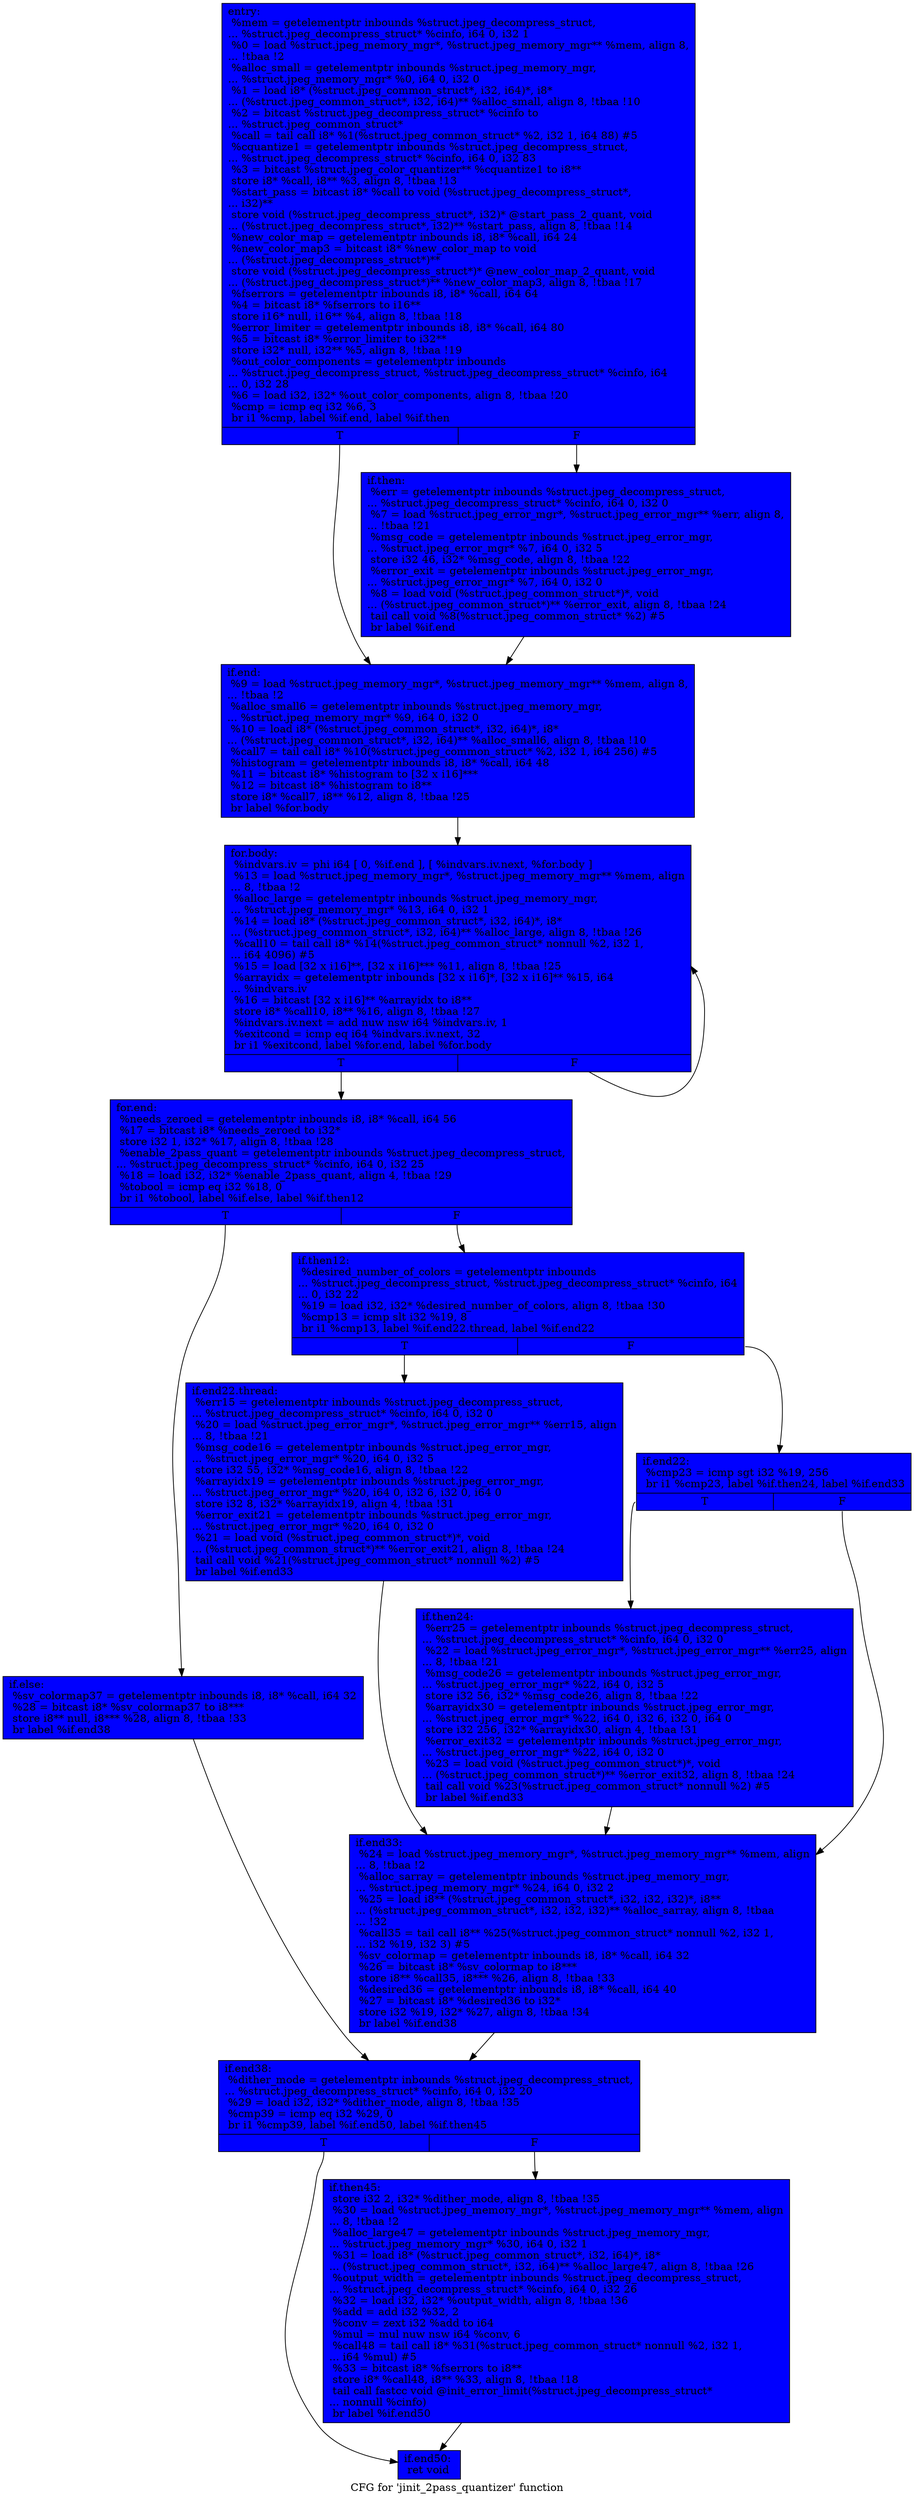 digraph "CFG for 'jinit_2pass_quantizer' function" {
	label="CFG for 'jinit_2pass_quantizer' function";

	Node0x62598d0 [shape=record, style = filled, fillcolor = blue, label="{entry:\l  %mem = getelementptr inbounds %struct.jpeg_decompress_struct,\l... %struct.jpeg_decompress_struct* %cinfo, i64 0, i32 1\l  %0 = load %struct.jpeg_memory_mgr*, %struct.jpeg_memory_mgr** %mem, align 8,\l... !tbaa !2\l  %alloc_small = getelementptr inbounds %struct.jpeg_memory_mgr,\l... %struct.jpeg_memory_mgr* %0, i64 0, i32 0\l  %1 = load i8* (%struct.jpeg_common_struct*, i32, i64)*, i8*\l... (%struct.jpeg_common_struct*, i32, i64)** %alloc_small, align 8, !tbaa !10\l  %2 = bitcast %struct.jpeg_decompress_struct* %cinfo to\l... %struct.jpeg_common_struct*\l  %call = tail call i8* %1(%struct.jpeg_common_struct* %2, i32 1, i64 88) #5\l  %cquantize1 = getelementptr inbounds %struct.jpeg_decompress_struct,\l... %struct.jpeg_decompress_struct* %cinfo, i64 0, i32 83\l  %3 = bitcast %struct.jpeg_color_quantizer** %cquantize1 to i8**\l  store i8* %call, i8** %3, align 8, !tbaa !13\l  %start_pass = bitcast i8* %call to void (%struct.jpeg_decompress_struct*,\l... i32)**\l  store void (%struct.jpeg_decompress_struct*, i32)* @start_pass_2_quant, void\l... (%struct.jpeg_decompress_struct*, i32)** %start_pass, align 8, !tbaa !14\l  %new_color_map = getelementptr inbounds i8, i8* %call, i64 24\l  %new_color_map3 = bitcast i8* %new_color_map to void\l... (%struct.jpeg_decompress_struct*)**\l  store void (%struct.jpeg_decompress_struct*)* @new_color_map_2_quant, void\l... (%struct.jpeg_decompress_struct*)** %new_color_map3, align 8, !tbaa !17\l  %fserrors = getelementptr inbounds i8, i8* %call, i64 64\l  %4 = bitcast i8* %fserrors to i16**\l  store i16* null, i16** %4, align 8, !tbaa !18\l  %error_limiter = getelementptr inbounds i8, i8* %call, i64 80\l  %5 = bitcast i8* %error_limiter to i32**\l  store i32* null, i32** %5, align 8, !tbaa !19\l  %out_color_components = getelementptr inbounds\l... %struct.jpeg_decompress_struct, %struct.jpeg_decompress_struct* %cinfo, i64\l... 0, i32 28\l  %6 = load i32, i32* %out_color_components, align 8, !tbaa !20\l  %cmp = icmp eq i32 %6, 3\l  br i1 %cmp, label %if.end, label %if.then\l|{<s0>T|<s1>F}}"];
	Node0x62598d0:s0 -> Node0x62574f0;
	Node0x62598d0:s1 -> Node0x625d260;
	Node0x625d260 [shape=record, style = filled, fillcolor = blue, label="{if.then:                                          \l  %err = getelementptr inbounds %struct.jpeg_decompress_struct,\l... %struct.jpeg_decompress_struct* %cinfo, i64 0, i32 0\l  %7 = load %struct.jpeg_error_mgr*, %struct.jpeg_error_mgr** %err, align 8,\l... !tbaa !21\l  %msg_code = getelementptr inbounds %struct.jpeg_error_mgr,\l... %struct.jpeg_error_mgr* %7, i64 0, i32 5\l  store i32 46, i32* %msg_code, align 8, !tbaa !22\l  %error_exit = getelementptr inbounds %struct.jpeg_error_mgr,\l... %struct.jpeg_error_mgr* %7, i64 0, i32 0\l  %8 = load void (%struct.jpeg_common_struct*)*, void\l... (%struct.jpeg_common_struct*)** %error_exit, align 8, !tbaa !24\l  tail call void %8(%struct.jpeg_common_struct* %2) #5\l  br label %if.end\l}"];
	Node0x625d260 -> Node0x62574f0;
	Node0x62574f0 [shape=record, style = filled, fillcolor = blue, label="{if.end:                                           \l  %9 = load %struct.jpeg_memory_mgr*, %struct.jpeg_memory_mgr** %mem, align 8,\l... !tbaa !2\l  %alloc_small6 = getelementptr inbounds %struct.jpeg_memory_mgr,\l... %struct.jpeg_memory_mgr* %9, i64 0, i32 0\l  %10 = load i8* (%struct.jpeg_common_struct*, i32, i64)*, i8*\l... (%struct.jpeg_common_struct*, i32, i64)** %alloc_small6, align 8, !tbaa !10\l  %call7 = tail call i8* %10(%struct.jpeg_common_struct* %2, i32 1, i64 256) #5\l  %histogram = getelementptr inbounds i8, i8* %call, i64 48\l  %11 = bitcast i8* %histogram to [32 x i16]***\l  %12 = bitcast i8* %histogram to i8**\l  store i8* %call7, i8** %12, align 8, !tbaa !25\l  br label %for.body\l}"];
	Node0x62574f0 -> Node0x625ee90;
	Node0x625ee90 [shape=record, style = filled, fillcolor = blue, label="{for.body:                                         \l  %indvars.iv = phi i64 [ 0, %if.end ], [ %indvars.iv.next, %for.body ]\l  %13 = load %struct.jpeg_memory_mgr*, %struct.jpeg_memory_mgr** %mem, align\l... 8, !tbaa !2\l  %alloc_large = getelementptr inbounds %struct.jpeg_memory_mgr,\l... %struct.jpeg_memory_mgr* %13, i64 0, i32 1\l  %14 = load i8* (%struct.jpeg_common_struct*, i32, i64)*, i8*\l... (%struct.jpeg_common_struct*, i32, i64)** %alloc_large, align 8, !tbaa !26\l  %call10 = tail call i8* %14(%struct.jpeg_common_struct* nonnull %2, i32 1,\l... i64 4096) #5\l  %15 = load [32 x i16]**, [32 x i16]*** %11, align 8, !tbaa !25\l  %arrayidx = getelementptr inbounds [32 x i16]*, [32 x i16]** %15, i64\l... %indvars.iv\l  %16 = bitcast [32 x i16]** %arrayidx to i8**\l  store i8* %call10, i8** %16, align 8, !tbaa !27\l  %indvars.iv.next = add nuw nsw i64 %indvars.iv, 1\l  %exitcond = icmp eq i64 %indvars.iv.next, 32\l  br i1 %exitcond, label %for.end, label %for.body\l|{<s0>T|<s1>F}}"];
	Node0x625ee90:s0 -> Node0x62602b0;
	Node0x625ee90:s1 -> Node0x625ee90;
	Node0x62602b0 [shape=record, style = filled, fillcolor = blue, label="{for.end:                                          \l  %needs_zeroed = getelementptr inbounds i8, i8* %call, i64 56\l  %17 = bitcast i8* %needs_zeroed to i32*\l  store i32 1, i32* %17, align 8, !tbaa !28\l  %enable_2pass_quant = getelementptr inbounds %struct.jpeg_decompress_struct,\l... %struct.jpeg_decompress_struct* %cinfo, i64 0, i32 25\l  %18 = load i32, i32* %enable_2pass_quant, align 4, !tbaa !29\l  %tobool = icmp eq i32 %18, 0\l  br i1 %tobool, label %if.else, label %if.then12\l|{<s0>T|<s1>F}}"];
	Node0x62602b0:s0 -> Node0x6260a00;
	Node0x62602b0:s1 -> Node0x6260ad0;
	Node0x6260ad0 [shape=record, style = filled, fillcolor = blue, label="{if.then12:                                        \l  %desired_number_of_colors = getelementptr inbounds\l... %struct.jpeg_decompress_struct, %struct.jpeg_decompress_struct* %cinfo, i64\l... 0, i32 22\l  %19 = load i32, i32* %desired_number_of_colors, align 8, !tbaa !30\l  %cmp13 = icmp slt i32 %19, 8\l  br i1 %cmp13, label %if.end22.thread, label %if.end22\l|{<s0>T|<s1>F}}"];
	Node0x6260ad0:s0 -> Node0x6260f70;
	Node0x6260ad0:s1 -> Node0x6261020;
	Node0x6260f70 [shape=record, style = filled, fillcolor = blue, label="{if.end22.thread:                                  \l  %err15 = getelementptr inbounds %struct.jpeg_decompress_struct,\l... %struct.jpeg_decompress_struct* %cinfo, i64 0, i32 0\l  %20 = load %struct.jpeg_error_mgr*, %struct.jpeg_error_mgr** %err15, align\l... 8, !tbaa !21\l  %msg_code16 = getelementptr inbounds %struct.jpeg_error_mgr,\l... %struct.jpeg_error_mgr* %20, i64 0, i32 5\l  store i32 55, i32* %msg_code16, align 8, !tbaa !22\l  %arrayidx19 = getelementptr inbounds %struct.jpeg_error_mgr,\l... %struct.jpeg_error_mgr* %20, i64 0, i32 6, i32 0, i64 0\l  store i32 8, i32* %arrayidx19, align 4, !tbaa !31\l  %error_exit21 = getelementptr inbounds %struct.jpeg_error_mgr,\l... %struct.jpeg_error_mgr* %20, i64 0, i32 0\l  %21 = load void (%struct.jpeg_common_struct*)*, void\l... (%struct.jpeg_common_struct*)** %error_exit21, align 8, !tbaa !24\l  tail call void %21(%struct.jpeg_common_struct* nonnull %2) #5\l  br label %if.end33\l}"];
	Node0x6260f70 -> Node0x6262b20;
	Node0x6261020 [shape=record, style = filled, fillcolor = blue, label="{if.end22:                                         \l  %cmp23 = icmp sgt i32 %19, 256\l  br i1 %cmp23, label %if.then24, label %if.end33\l|{<s0>T|<s1>F}}"];
	Node0x6261020:s0 -> Node0x6262d20;
	Node0x6261020:s1 -> Node0x6262b20;
	Node0x6262d20 [shape=record, style = filled, fillcolor = blue, label="{if.then24:                                        \l  %err25 = getelementptr inbounds %struct.jpeg_decompress_struct,\l... %struct.jpeg_decompress_struct* %cinfo, i64 0, i32 0\l  %22 = load %struct.jpeg_error_mgr*, %struct.jpeg_error_mgr** %err25, align\l... 8, !tbaa !21\l  %msg_code26 = getelementptr inbounds %struct.jpeg_error_mgr,\l... %struct.jpeg_error_mgr* %22, i64 0, i32 5\l  store i32 56, i32* %msg_code26, align 8, !tbaa !22\l  %arrayidx30 = getelementptr inbounds %struct.jpeg_error_mgr,\l... %struct.jpeg_error_mgr* %22, i64 0, i32 6, i32 0, i64 0\l  store i32 256, i32* %arrayidx30, align 4, !tbaa !31\l  %error_exit32 = getelementptr inbounds %struct.jpeg_error_mgr,\l... %struct.jpeg_error_mgr* %22, i64 0, i32 0\l  %23 = load void (%struct.jpeg_common_struct*)*, void\l... (%struct.jpeg_common_struct*)** %error_exit32, align 8, !tbaa !24\l  tail call void %23(%struct.jpeg_common_struct* nonnull %2) #5\l  br label %if.end33\l}"];
	Node0x6262d20 -> Node0x6262b20;
	Node0x6262b20 [shape=record, style = filled, fillcolor = blue, label="{if.end33:                                         \l  %24 = load %struct.jpeg_memory_mgr*, %struct.jpeg_memory_mgr** %mem, align\l... 8, !tbaa !2\l  %alloc_sarray = getelementptr inbounds %struct.jpeg_memory_mgr,\l... %struct.jpeg_memory_mgr* %24, i64 0, i32 2\l  %25 = load i8** (%struct.jpeg_common_struct*, i32, i32, i32)*, i8**\l... (%struct.jpeg_common_struct*, i32, i32, i32)** %alloc_sarray, align 8, !tbaa\l... !32\l  %call35 = tail call i8** %25(%struct.jpeg_common_struct* nonnull %2, i32 1,\l... i32 %19, i32 3) #5\l  %sv_colormap = getelementptr inbounds i8, i8* %call, i64 32\l  %26 = bitcast i8* %sv_colormap to i8***\l  store i8** %call35, i8*** %26, align 8, !tbaa !33\l  %desired36 = getelementptr inbounds i8, i8* %call, i64 40\l  %27 = bitcast i8* %desired36 to i32*\l  store i32 %19, i32* %27, align 8, !tbaa !34\l  br label %if.end38\l}"];
	Node0x6262b20 -> Node0x6264b80;
	Node0x6260a00 [shape=record, style = filled, fillcolor = blue, label="{if.else:                                          \l  %sv_colormap37 = getelementptr inbounds i8, i8* %call, i64 32\l  %28 = bitcast i8* %sv_colormap37 to i8***\l  store i8** null, i8*** %28, align 8, !tbaa !33\l  br label %if.end38\l}"];
	Node0x6260a00 -> Node0x6264b80;
	Node0x6264b80 [shape=record, style = filled, fillcolor = blue, label="{if.end38:                                         \l  %dither_mode = getelementptr inbounds %struct.jpeg_decompress_struct,\l... %struct.jpeg_decompress_struct* %cinfo, i64 0, i32 20\l  %29 = load i32, i32* %dither_mode, align 8, !tbaa !35\l  %cmp39 = icmp eq i32 %29, 0\l  br i1 %cmp39, label %if.end50, label %if.then45\l|{<s0>T|<s1>F}}"];
	Node0x6264b80:s0 -> Node0x6265780;
	Node0x6264b80:s1 -> Node0x6265860;
	Node0x6265860 [shape=record, style = filled, fillcolor = blue, label="{if.then45:                                        \l  store i32 2, i32* %dither_mode, align 8, !tbaa !35\l  %30 = load %struct.jpeg_memory_mgr*, %struct.jpeg_memory_mgr** %mem, align\l... 8, !tbaa !2\l  %alloc_large47 = getelementptr inbounds %struct.jpeg_memory_mgr,\l... %struct.jpeg_memory_mgr* %30, i64 0, i32 1\l  %31 = load i8* (%struct.jpeg_common_struct*, i32, i64)*, i8*\l... (%struct.jpeg_common_struct*, i32, i64)** %alloc_large47, align 8, !tbaa !26\l  %output_width = getelementptr inbounds %struct.jpeg_decompress_struct,\l... %struct.jpeg_decompress_struct* %cinfo, i64 0, i32 26\l  %32 = load i32, i32* %output_width, align 8, !tbaa !36\l  %add = add i32 %32, 2\l  %conv = zext i32 %add to i64\l  %mul = mul nuw nsw i64 %conv, 6\l  %call48 = tail call i8* %31(%struct.jpeg_common_struct* nonnull %2, i32 1,\l... i64 %mul) #5\l  %33 = bitcast i8* %fserrors to i8**\l  store i8* %call48, i8** %33, align 8, !tbaa !18\l  tail call fastcc void @init_error_limit(%struct.jpeg_decompress_struct*\l... nonnull %cinfo)\l  br label %if.end50\l}"];
	Node0x6265860 -> Node0x6265780;
	Node0x6265780 [shape=record, style = filled, fillcolor = blue, label="{if.end50:                                         \l  ret void\l}"];
}
